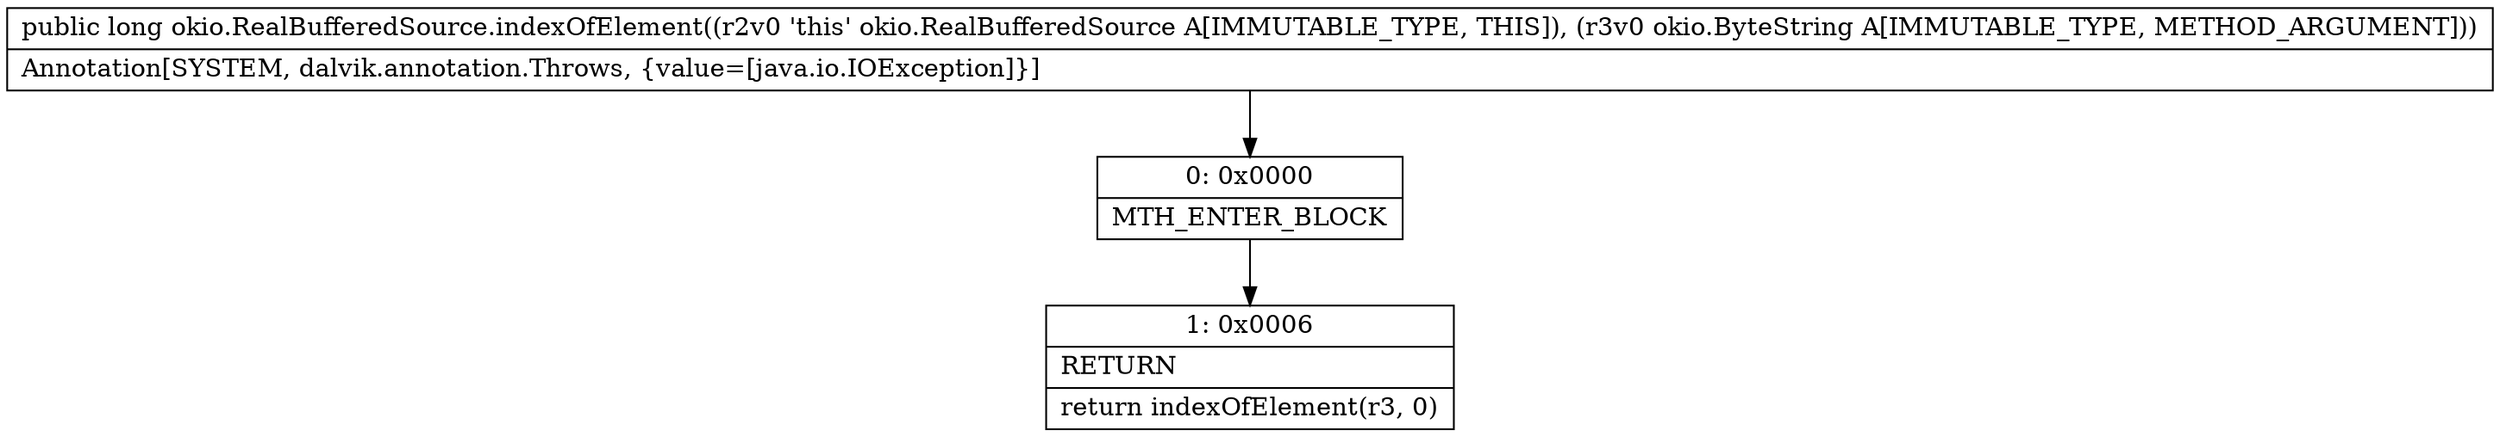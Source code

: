 digraph "CFG forokio.RealBufferedSource.indexOfElement(Lokio\/ByteString;)J" {
Node_0 [shape=record,label="{0\:\ 0x0000|MTH_ENTER_BLOCK\l}"];
Node_1 [shape=record,label="{1\:\ 0x0006|RETURN\l|return indexOfElement(r3, 0)\l}"];
MethodNode[shape=record,label="{public long okio.RealBufferedSource.indexOfElement((r2v0 'this' okio.RealBufferedSource A[IMMUTABLE_TYPE, THIS]), (r3v0 okio.ByteString A[IMMUTABLE_TYPE, METHOD_ARGUMENT]))  | Annotation[SYSTEM, dalvik.annotation.Throws, \{value=[java.io.IOException]\}]\l}"];
MethodNode -> Node_0;
Node_0 -> Node_1;
}

